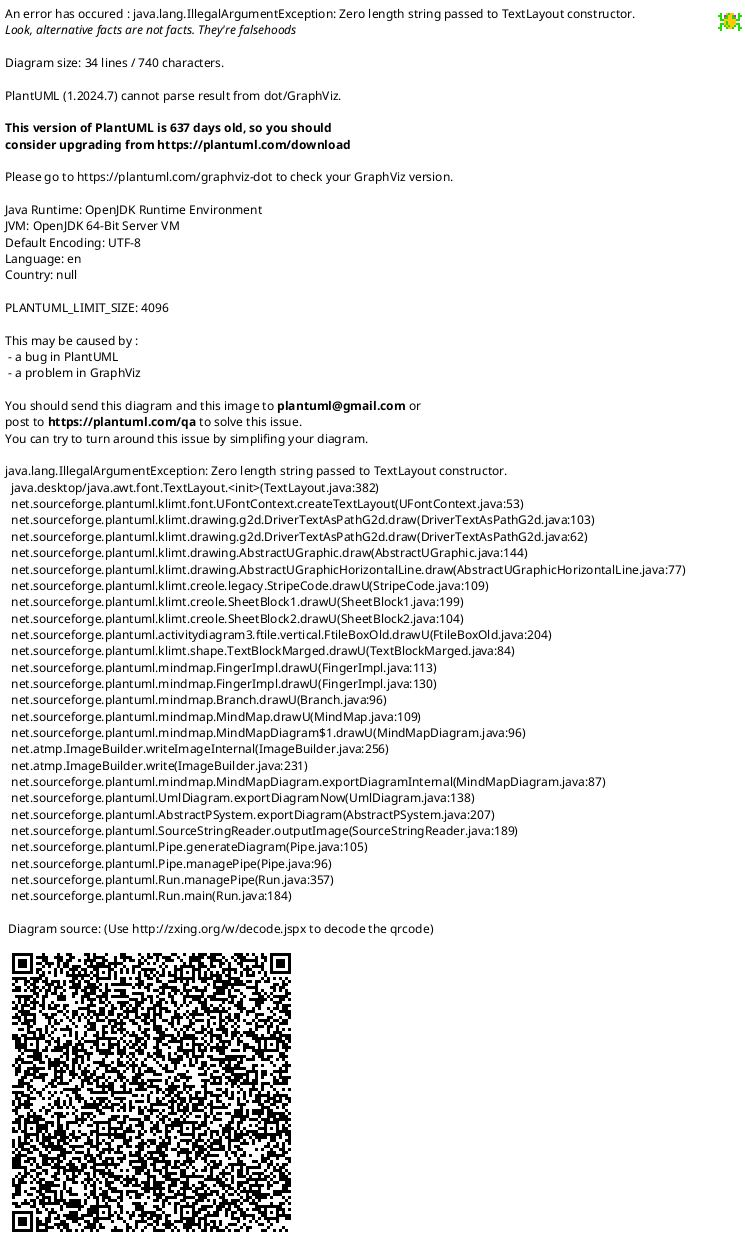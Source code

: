 @startmindmap
scale 850 width
* Build a local blockchain
**:Compile a Substrate node:
<code>

git clone https://github.com/substrate-developer-hub/substrate-node-template
cd substrate-node-template && git checkout latest
cargo build --release
</code>;
**:Start the local node:
<code>

./target/release/node-template --dev
</code>;
**:Install the front-end template:
<code>

node --version
yarn --version
npm install -g yarn
git clone https://github.com/substrate-developer-hub/substrate-front-end-template
cd substrate-front-end-template
yarn install
</code>;
**:Start the front-end template:
<code>

yarn start
Open http://localhost:8000 in a browser to view the front-end template.
</code>;
** Transfer funds from an account

@endmindmap